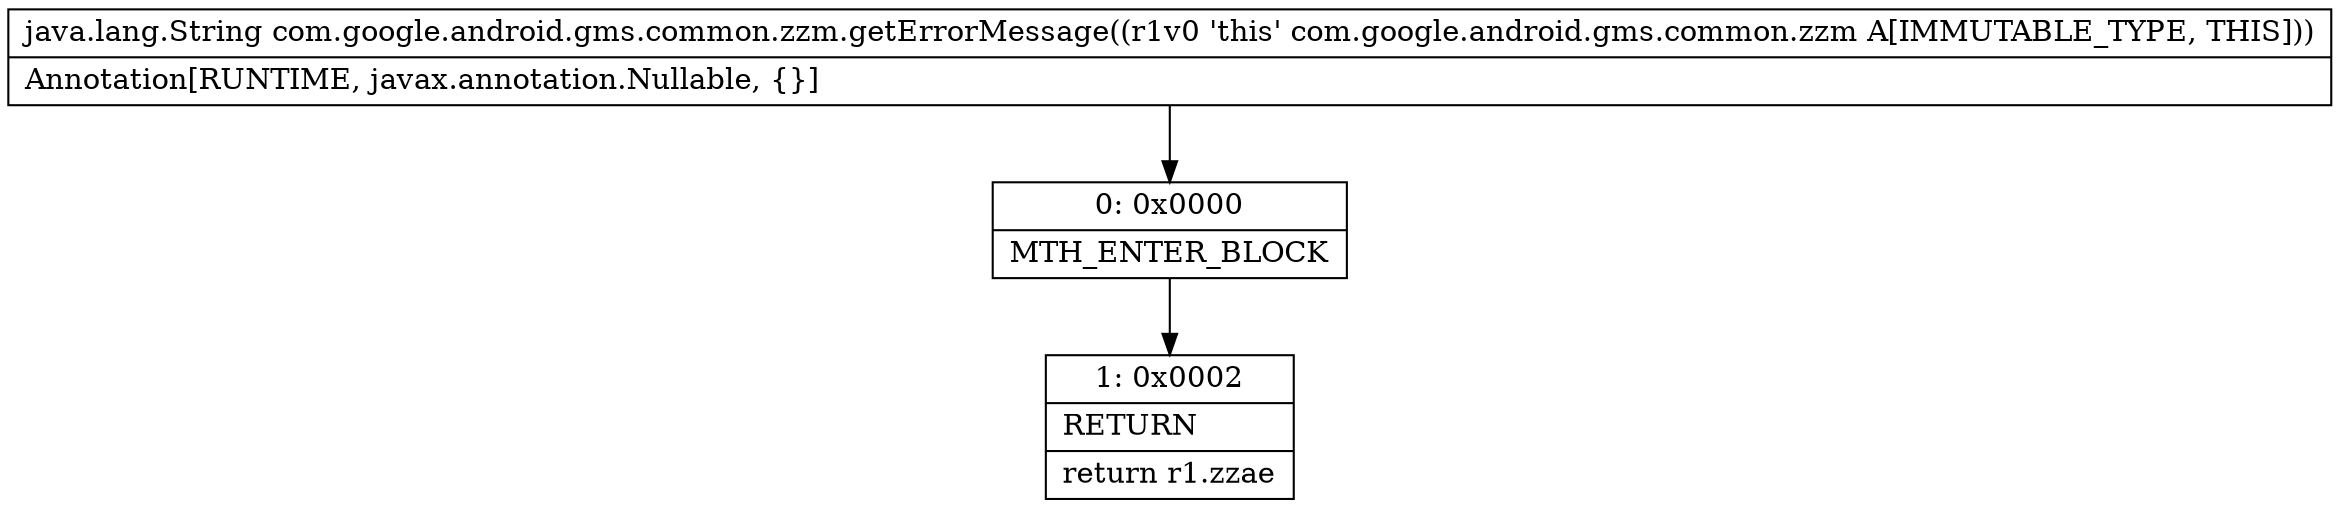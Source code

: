 digraph "CFG forcom.google.android.gms.common.zzm.getErrorMessage()Ljava\/lang\/String;" {
Node_0 [shape=record,label="{0\:\ 0x0000|MTH_ENTER_BLOCK\l}"];
Node_1 [shape=record,label="{1\:\ 0x0002|RETURN\l|return r1.zzae\l}"];
MethodNode[shape=record,label="{java.lang.String com.google.android.gms.common.zzm.getErrorMessage((r1v0 'this' com.google.android.gms.common.zzm A[IMMUTABLE_TYPE, THIS]))  | Annotation[RUNTIME, javax.annotation.Nullable, \{\}]\l}"];
MethodNode -> Node_0;
Node_0 -> Node_1;
}

